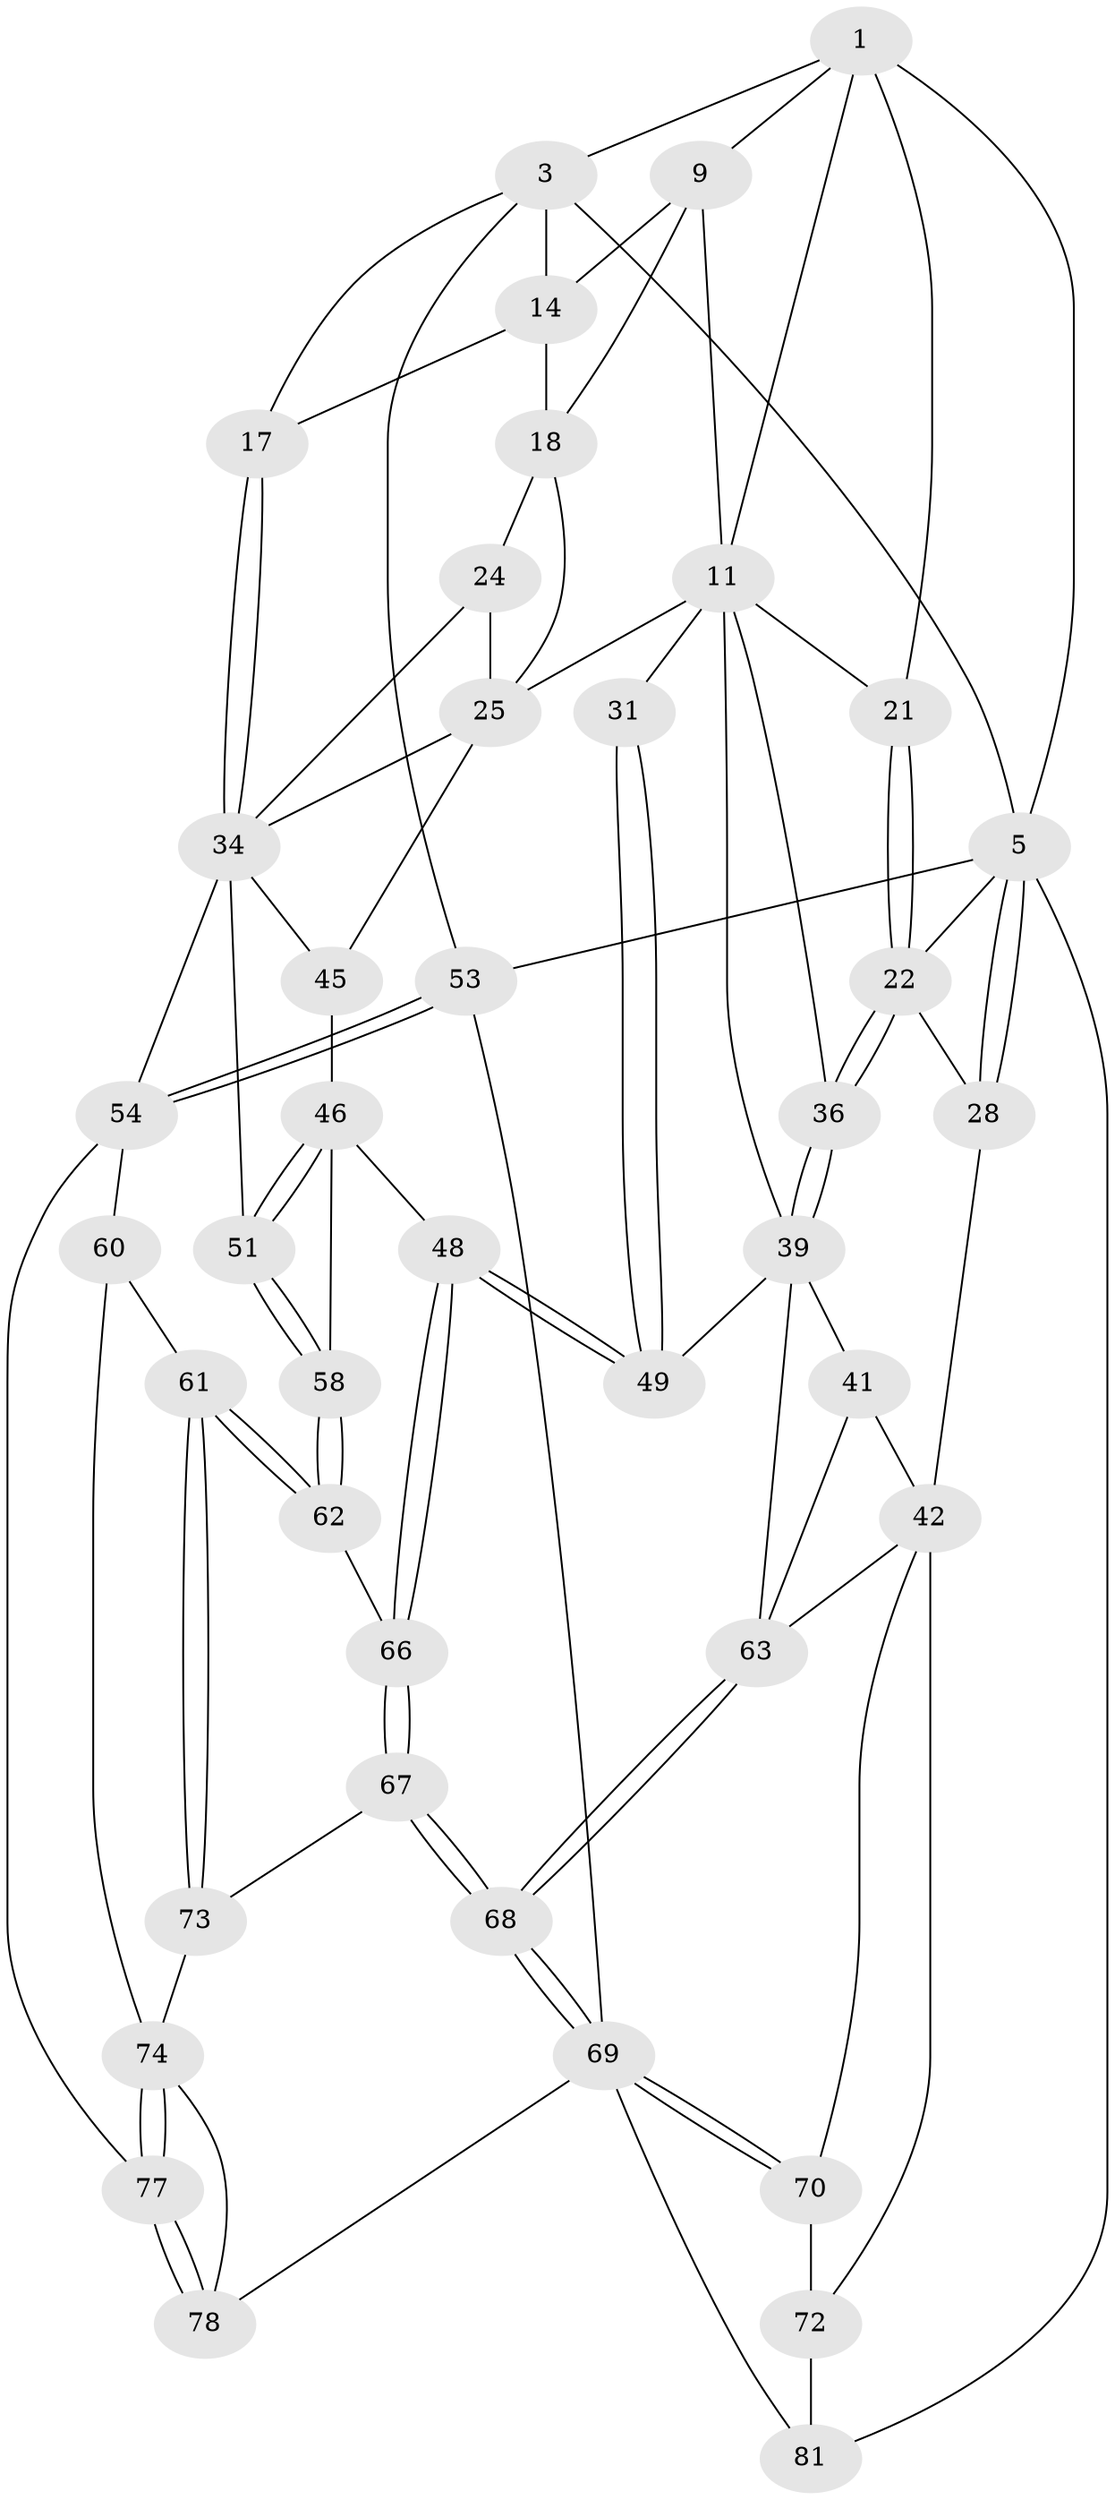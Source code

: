 // original degree distribution, {3: 0.023809523809523808, 4: 0.25, 5: 0.5, 6: 0.2261904761904762}
// Generated by graph-tools (version 1.1) at 2025/28/03/15/25 16:28:08]
// undirected, 42 vertices, 99 edges
graph export_dot {
graph [start="1"]
  node [color=gray90,style=filled];
  1 [pos="+0.4771533094815215+0",super="+2+7"];
  3 [pos="+0.6660062962008116+0",super="+4"];
  5 [pos="+0+0",super="+6+82"];
  9 [pos="+0.6042558408972957+0",super="+10"];
  11 [pos="+0.5461940325445328+0.1063401251692204",super="+30+12"];
  14 [pos="+0.847314481851148+0.06570279921820202",super="+16+15"];
  17 [pos="+1+0"];
  18 [pos="+0.8126131508501578+0.12418892095553406",super="+20+19"];
  21 [pos="+0.4035773550165053+0.1758516727068777"];
  22 [pos="+0.2887265947171318+0.24751315422456618",super="+23"];
  24 [pos="+0.8698293984794405+0.20105308071703787"];
  25 [pos="+0.698989818446758+0.16985420315374752",super="+33"];
  28 [pos="+0+0.22919131237533935",super="+57+29"];
  31 [pos="+0.5423700709267174+0.4115154875119236"];
  34 [pos="+1+0.2882801805351232",super="+43+35"];
  36 [pos="+0.3574957022023794+0.33035169128220493"];
  39 [pos="+0.3672329719245665+0.3657315604642349",super="+40"];
  41 [pos="+0.24049915104154812+0.4526365793844636"];
  42 [pos="+0.22910435785563724+0.4528119446158142",super="+55"];
  45 [pos="+0.7801705865614493+0.33344399755134035"];
  46 [pos="+0.7377975930972815+0.43551260504534145",super="+47"];
  48 [pos="+0.5778390037114531+0.5095110064832679"];
  49 [pos="+0.555758144671808+0.4823868973171665"];
  51 [pos="+0.8428886450430818+0.4815419602696946"];
  53 [pos="+1+1",super="+83"];
  54 [pos="+1+0.6146312715031036",super="+59"];
  58 [pos="+0.826301034005389+0.5249872130081227"];
  60 [pos="+0.8814894811225078+0.6748480484045865"];
  61 [pos="+0.8470209884021979+0.6516927555684989"];
  62 [pos="+0.840218163498898+0.6413550796740781"];
  63 [pos="+0.4135218748337427+0.56640685272872",super="+64"];
  66 [pos="+0.5912240854175987+0.5554396838329135"];
  67 [pos="+0.5666955418317122+0.6917246524652636"];
  68 [pos="+0.45302925349825246+0.7550323004497314"];
  69 [pos="+0.375576380672357+0.8270737228116476",super="+79"];
  70 [pos="+0.3735334366734354+0.8263787638485814",super="+71"];
  72 [pos="+0.058519659447618215+0.6849971219172638",super="+80"];
  73 [pos="+0.6449085657174217+0.7505745516961013"];
  74 [pos="+0.7779704572277351+0.7974428531353525",super="+75"];
  77 [pos="+0.7949487649760477+1"];
  78 [pos="+0.657495535379718+0.8914221145176763"];
  81 [pos="+0+1"];
  1 -- 3;
  1 -- 9;
  1 -- 21;
  1 -- 5;
  1 -- 11;
  3 -- 14;
  3 -- 17;
  3 -- 5;
  3 -- 53;
  5 -- 28 [weight=2];
  5 -- 28;
  5 -- 22;
  5 -- 81;
  5 -- 53;
  9 -- 11;
  9 -- 14;
  9 -- 18;
  11 -- 31 [weight=2];
  11 -- 36;
  11 -- 21;
  11 -- 39;
  11 -- 25;
  14 -- 17;
  14 -- 18 [weight=2];
  17 -- 34;
  17 -- 34;
  18 -- 24;
  18 -- 25;
  21 -- 22;
  21 -- 22;
  22 -- 36;
  22 -- 36;
  22 -- 28;
  24 -- 25;
  24 -- 34;
  25 -- 34;
  25 -- 45;
  28 -- 42 [weight=2];
  31 -- 49;
  31 -- 49;
  34 -- 54;
  34 -- 51;
  34 -- 45;
  36 -- 39;
  36 -- 39;
  39 -- 41;
  39 -- 49;
  39 -- 63;
  41 -- 42;
  41 -- 63;
  42 -- 70;
  42 -- 72;
  42 -- 63;
  45 -- 46;
  46 -- 51;
  46 -- 51;
  46 -- 48;
  46 -- 58;
  48 -- 49;
  48 -- 49;
  48 -- 66;
  48 -- 66;
  51 -- 58;
  51 -- 58;
  53 -- 54 [weight=2];
  53 -- 54;
  53 -- 69;
  54 -- 60;
  54 -- 77;
  58 -- 62;
  58 -- 62;
  60 -- 61;
  60 -- 74;
  61 -- 62;
  61 -- 62;
  61 -- 73;
  61 -- 73;
  62 -- 66;
  63 -- 68;
  63 -- 68;
  66 -- 67;
  66 -- 67;
  67 -- 68;
  67 -- 68;
  67 -- 73;
  68 -- 69;
  68 -- 69;
  69 -- 70;
  69 -- 70;
  69 -- 81;
  69 -- 78;
  70 -- 72 [weight=2];
  72 -- 81;
  73 -- 74;
  74 -- 77;
  74 -- 77;
  74 -- 78;
  77 -- 78;
  77 -- 78;
}
